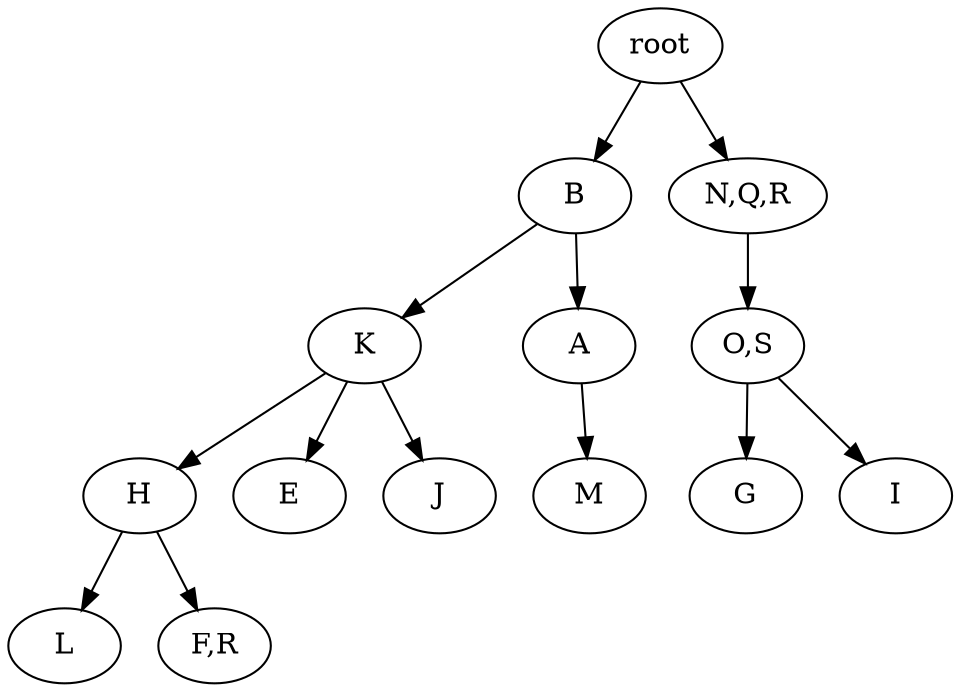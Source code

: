 strict digraph G {
	graph [name=G];
	0	 [label=root];
	1	 [label=B];
	0 -> 1;
	2	 [label="N,Q,R"];
	0 -> 2;
	3	 [label=K];
	1 -> 3;
	4	 [label=A];
	1 -> 4;
	5	 [label="O,S"];
	2 -> 5;
	6	 [label=H];
	3 -> 6;
	7	 [label=E];
	3 -> 7;
	8	 [label=J];
	3 -> 8;
	9	 [label=M];
	4 -> 9;
	10	 [label=G];
	5 -> 10;
	12	 [label=I];
	5 -> 12;
	13	 [label=L];
	6 -> 13;
	14	 [label="F,R"];
	6 -> 14;
}
